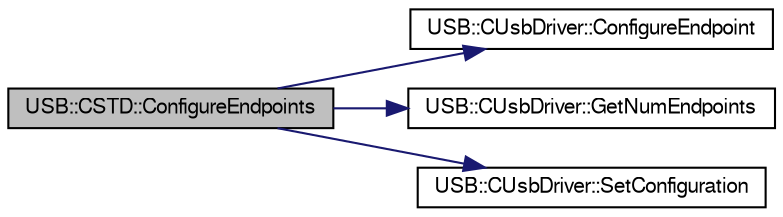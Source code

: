 digraph G
{
  bgcolor="transparent";
  edge [fontname="FreeSans",fontsize=10,labelfontname="FreeSans",labelfontsize=10];
  node [fontname="FreeSans",fontsize=10,shape=record];
  rankdir=LR;
  Node1 [label="USB::CSTD::ConfigureEndpoints",height=0.2,width=0.4,color="black", fillcolor="grey75", style="filled" fontcolor="black"];
  Node1 -> Node2 [color="midnightblue",fontsize=10,style="solid",fontname="FreeSans"];
  Node2 [label="USB::CUsbDriver::ConfigureEndpoint",height=0.2,width=0.4,color="black",URL="$class_u_s_b_1_1_c_usb_driver.html#e1226551977f53cc3a9e8411c7264e13",tooltip="Configures the specified endpoint using the provided endpoint descriptor."];
  Node1 -> Node3 [color="midnightblue",fontsize=10,style="solid",fontname="FreeSans"];
  Node3 [label="USB::CUsbDriver::GetNumEndpoints",height=0.2,width=0.4,color="black",URL="$class_u_s_b_1_1_c_usb_driver.html#fbc77b8cc21dede29c8902d5227c37e4",tooltip="Returns a number of configured endpoints."];
  Node1 -> Node4 [color="midnightblue",fontsize=10,style="solid",fontname="FreeSans"];
  Node4 [label="USB::CUsbDriver::SetConfiguration",height=0.2,width=0.4,color="black",URL="$class_u_s_b_1_1_c_usb_driver.html#5ae347a153c69dc160eba2e1e8d4a0a8",tooltip="Sets the device configuration using the last received SETUP packet."];
}
